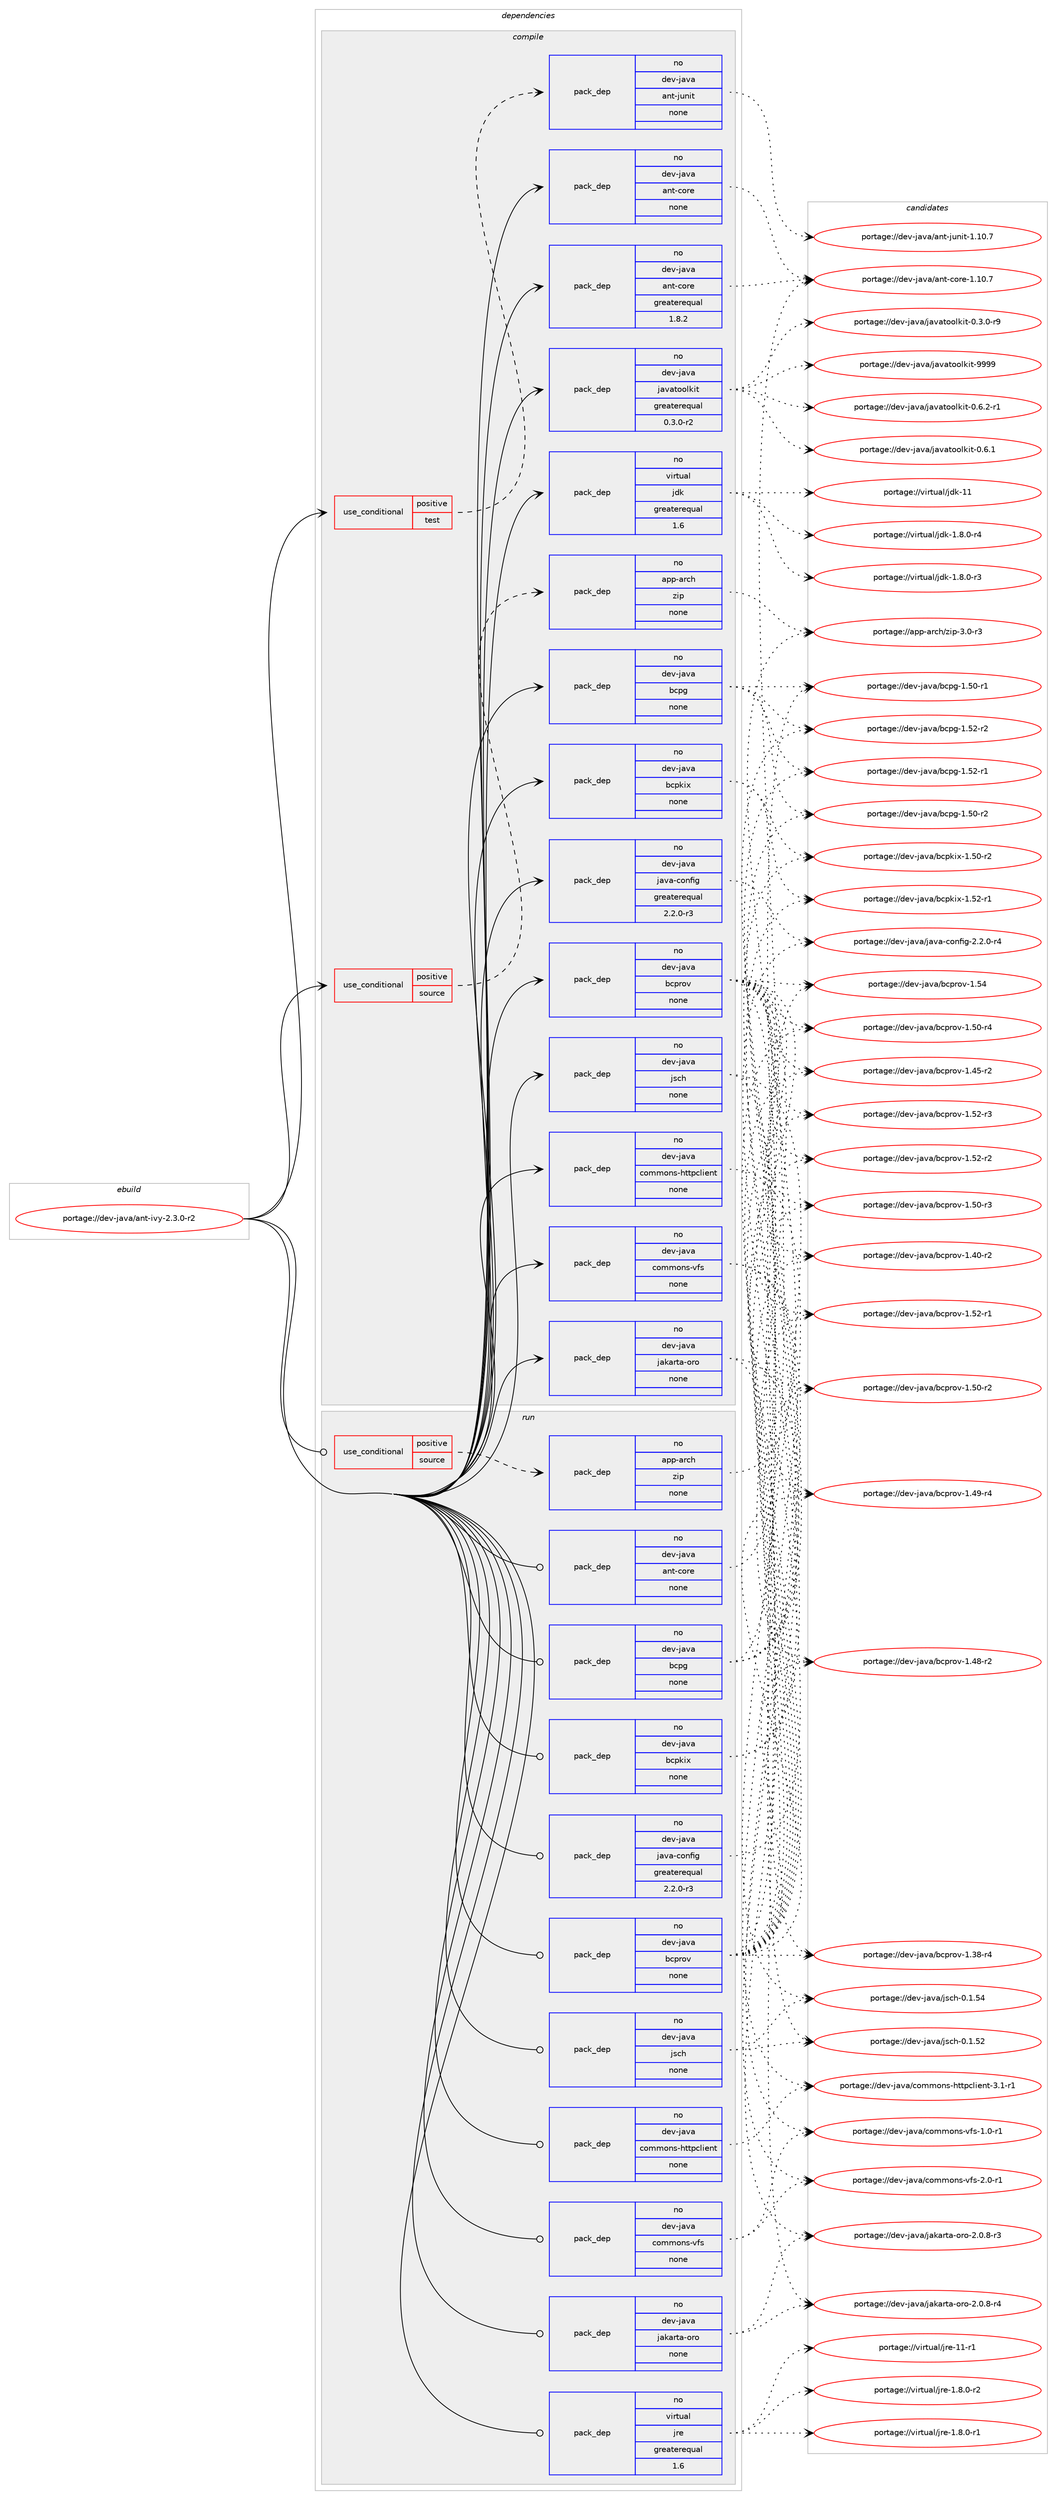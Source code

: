 digraph prolog {

# *************
# Graph options
# *************

newrank=true;
concentrate=true;
compound=true;
graph [rankdir=LR,fontname=Helvetica,fontsize=10,ranksep=1.5];#, ranksep=2.5, nodesep=0.2];
edge  [arrowhead=vee];
node  [fontname=Helvetica,fontsize=10];

# **********
# The ebuild
# **********

subgraph cluster_leftcol {
color=gray;
label=<<i>ebuild</i>>;
id [label="portage://dev-java/ant-ivy-2.3.0-r2", color=red, width=4, href="../dev-java/ant-ivy-2.3.0-r2.svg"];
}

# ****************
# The dependencies
# ****************

subgraph cluster_midcol {
color=gray;
label=<<i>dependencies</i>>;
subgraph cluster_compile {
fillcolor="#eeeeee";
style=filled;
label=<<i>compile</i>>;
subgraph cond130645 {
dependency534198 [label=<<TABLE BORDER="0" CELLBORDER="1" CELLSPACING="0" CELLPADDING="4"><TR><TD ROWSPAN="3" CELLPADDING="10">use_conditional</TD></TR><TR><TD>positive</TD></TR><TR><TD>source</TD></TR></TABLE>>, shape=none, color=red];
subgraph pack397932 {
dependency534199 [label=<<TABLE BORDER="0" CELLBORDER="1" CELLSPACING="0" CELLPADDING="4" WIDTH="220"><TR><TD ROWSPAN="6" CELLPADDING="30">pack_dep</TD></TR><TR><TD WIDTH="110">no</TD></TR><TR><TD>app-arch</TD></TR><TR><TD>zip</TD></TR><TR><TD>none</TD></TR><TR><TD></TD></TR></TABLE>>, shape=none, color=blue];
}
dependency534198:e -> dependency534199:w [weight=20,style="dashed",arrowhead="vee"];
}
id:e -> dependency534198:w [weight=20,style="solid",arrowhead="vee"];
subgraph cond130646 {
dependency534200 [label=<<TABLE BORDER="0" CELLBORDER="1" CELLSPACING="0" CELLPADDING="4"><TR><TD ROWSPAN="3" CELLPADDING="10">use_conditional</TD></TR><TR><TD>positive</TD></TR><TR><TD>test</TD></TR></TABLE>>, shape=none, color=red];
subgraph pack397933 {
dependency534201 [label=<<TABLE BORDER="0" CELLBORDER="1" CELLSPACING="0" CELLPADDING="4" WIDTH="220"><TR><TD ROWSPAN="6" CELLPADDING="30">pack_dep</TD></TR><TR><TD WIDTH="110">no</TD></TR><TR><TD>dev-java</TD></TR><TR><TD>ant-junit</TD></TR><TR><TD>none</TD></TR><TR><TD></TD></TR></TABLE>>, shape=none, color=blue];
}
dependency534200:e -> dependency534201:w [weight=20,style="dashed",arrowhead="vee"];
}
id:e -> dependency534200:w [weight=20,style="solid",arrowhead="vee"];
subgraph pack397934 {
dependency534202 [label=<<TABLE BORDER="0" CELLBORDER="1" CELLSPACING="0" CELLPADDING="4" WIDTH="220"><TR><TD ROWSPAN="6" CELLPADDING="30">pack_dep</TD></TR><TR><TD WIDTH="110">no</TD></TR><TR><TD>dev-java</TD></TR><TR><TD>ant-core</TD></TR><TR><TD>greaterequal</TD></TR><TR><TD>1.8.2</TD></TR></TABLE>>, shape=none, color=blue];
}
id:e -> dependency534202:w [weight=20,style="solid",arrowhead="vee"];
subgraph pack397935 {
dependency534203 [label=<<TABLE BORDER="0" CELLBORDER="1" CELLSPACING="0" CELLPADDING="4" WIDTH="220"><TR><TD ROWSPAN="6" CELLPADDING="30">pack_dep</TD></TR><TR><TD WIDTH="110">no</TD></TR><TR><TD>dev-java</TD></TR><TR><TD>ant-core</TD></TR><TR><TD>none</TD></TR><TR><TD></TD></TR></TABLE>>, shape=none, color=blue];
}
id:e -> dependency534203:w [weight=20,style="solid",arrowhead="vee"];
subgraph pack397936 {
dependency534204 [label=<<TABLE BORDER="0" CELLBORDER="1" CELLSPACING="0" CELLPADDING="4" WIDTH="220"><TR><TD ROWSPAN="6" CELLPADDING="30">pack_dep</TD></TR><TR><TD WIDTH="110">no</TD></TR><TR><TD>dev-java</TD></TR><TR><TD>bcpg</TD></TR><TR><TD>none</TD></TR><TR><TD></TD></TR></TABLE>>, shape=none, color=blue];
}
id:e -> dependency534204:w [weight=20,style="solid",arrowhead="vee"];
subgraph pack397937 {
dependency534205 [label=<<TABLE BORDER="0" CELLBORDER="1" CELLSPACING="0" CELLPADDING="4" WIDTH="220"><TR><TD ROWSPAN="6" CELLPADDING="30">pack_dep</TD></TR><TR><TD WIDTH="110">no</TD></TR><TR><TD>dev-java</TD></TR><TR><TD>bcpkix</TD></TR><TR><TD>none</TD></TR><TR><TD></TD></TR></TABLE>>, shape=none, color=blue];
}
id:e -> dependency534205:w [weight=20,style="solid",arrowhead="vee"];
subgraph pack397938 {
dependency534206 [label=<<TABLE BORDER="0" CELLBORDER="1" CELLSPACING="0" CELLPADDING="4" WIDTH="220"><TR><TD ROWSPAN="6" CELLPADDING="30">pack_dep</TD></TR><TR><TD WIDTH="110">no</TD></TR><TR><TD>dev-java</TD></TR><TR><TD>bcprov</TD></TR><TR><TD>none</TD></TR><TR><TD></TD></TR></TABLE>>, shape=none, color=blue];
}
id:e -> dependency534206:w [weight=20,style="solid",arrowhead="vee"];
subgraph pack397939 {
dependency534207 [label=<<TABLE BORDER="0" CELLBORDER="1" CELLSPACING="0" CELLPADDING="4" WIDTH="220"><TR><TD ROWSPAN="6" CELLPADDING="30">pack_dep</TD></TR><TR><TD WIDTH="110">no</TD></TR><TR><TD>dev-java</TD></TR><TR><TD>commons-httpclient</TD></TR><TR><TD>none</TD></TR><TR><TD></TD></TR></TABLE>>, shape=none, color=blue];
}
id:e -> dependency534207:w [weight=20,style="solid",arrowhead="vee"];
subgraph pack397940 {
dependency534208 [label=<<TABLE BORDER="0" CELLBORDER="1" CELLSPACING="0" CELLPADDING="4" WIDTH="220"><TR><TD ROWSPAN="6" CELLPADDING="30">pack_dep</TD></TR><TR><TD WIDTH="110">no</TD></TR><TR><TD>dev-java</TD></TR><TR><TD>commons-vfs</TD></TR><TR><TD>none</TD></TR><TR><TD></TD></TR></TABLE>>, shape=none, color=blue];
}
id:e -> dependency534208:w [weight=20,style="solid",arrowhead="vee"];
subgraph pack397941 {
dependency534209 [label=<<TABLE BORDER="0" CELLBORDER="1" CELLSPACING="0" CELLPADDING="4" WIDTH="220"><TR><TD ROWSPAN="6" CELLPADDING="30">pack_dep</TD></TR><TR><TD WIDTH="110">no</TD></TR><TR><TD>dev-java</TD></TR><TR><TD>jakarta-oro</TD></TR><TR><TD>none</TD></TR><TR><TD></TD></TR></TABLE>>, shape=none, color=blue];
}
id:e -> dependency534209:w [weight=20,style="solid",arrowhead="vee"];
subgraph pack397942 {
dependency534210 [label=<<TABLE BORDER="0" CELLBORDER="1" CELLSPACING="0" CELLPADDING="4" WIDTH="220"><TR><TD ROWSPAN="6" CELLPADDING="30">pack_dep</TD></TR><TR><TD WIDTH="110">no</TD></TR><TR><TD>dev-java</TD></TR><TR><TD>java-config</TD></TR><TR><TD>greaterequal</TD></TR><TR><TD>2.2.0-r3</TD></TR></TABLE>>, shape=none, color=blue];
}
id:e -> dependency534210:w [weight=20,style="solid",arrowhead="vee"];
subgraph pack397943 {
dependency534211 [label=<<TABLE BORDER="0" CELLBORDER="1" CELLSPACING="0" CELLPADDING="4" WIDTH="220"><TR><TD ROWSPAN="6" CELLPADDING="30">pack_dep</TD></TR><TR><TD WIDTH="110">no</TD></TR><TR><TD>dev-java</TD></TR><TR><TD>javatoolkit</TD></TR><TR><TD>greaterequal</TD></TR><TR><TD>0.3.0-r2</TD></TR></TABLE>>, shape=none, color=blue];
}
id:e -> dependency534211:w [weight=20,style="solid",arrowhead="vee"];
subgraph pack397944 {
dependency534212 [label=<<TABLE BORDER="0" CELLBORDER="1" CELLSPACING="0" CELLPADDING="4" WIDTH="220"><TR><TD ROWSPAN="6" CELLPADDING="30">pack_dep</TD></TR><TR><TD WIDTH="110">no</TD></TR><TR><TD>dev-java</TD></TR><TR><TD>jsch</TD></TR><TR><TD>none</TD></TR><TR><TD></TD></TR></TABLE>>, shape=none, color=blue];
}
id:e -> dependency534212:w [weight=20,style="solid",arrowhead="vee"];
subgraph pack397945 {
dependency534213 [label=<<TABLE BORDER="0" CELLBORDER="1" CELLSPACING="0" CELLPADDING="4" WIDTH="220"><TR><TD ROWSPAN="6" CELLPADDING="30">pack_dep</TD></TR><TR><TD WIDTH="110">no</TD></TR><TR><TD>virtual</TD></TR><TR><TD>jdk</TD></TR><TR><TD>greaterequal</TD></TR><TR><TD>1.6</TD></TR></TABLE>>, shape=none, color=blue];
}
id:e -> dependency534213:w [weight=20,style="solid",arrowhead="vee"];
}
subgraph cluster_compileandrun {
fillcolor="#eeeeee";
style=filled;
label=<<i>compile and run</i>>;
}
subgraph cluster_run {
fillcolor="#eeeeee";
style=filled;
label=<<i>run</i>>;
subgraph cond130647 {
dependency534214 [label=<<TABLE BORDER="0" CELLBORDER="1" CELLSPACING="0" CELLPADDING="4"><TR><TD ROWSPAN="3" CELLPADDING="10">use_conditional</TD></TR><TR><TD>positive</TD></TR><TR><TD>source</TD></TR></TABLE>>, shape=none, color=red];
subgraph pack397946 {
dependency534215 [label=<<TABLE BORDER="0" CELLBORDER="1" CELLSPACING="0" CELLPADDING="4" WIDTH="220"><TR><TD ROWSPAN="6" CELLPADDING="30">pack_dep</TD></TR><TR><TD WIDTH="110">no</TD></TR><TR><TD>app-arch</TD></TR><TR><TD>zip</TD></TR><TR><TD>none</TD></TR><TR><TD></TD></TR></TABLE>>, shape=none, color=blue];
}
dependency534214:e -> dependency534215:w [weight=20,style="dashed",arrowhead="vee"];
}
id:e -> dependency534214:w [weight=20,style="solid",arrowhead="odot"];
subgraph pack397947 {
dependency534216 [label=<<TABLE BORDER="0" CELLBORDER="1" CELLSPACING="0" CELLPADDING="4" WIDTH="220"><TR><TD ROWSPAN="6" CELLPADDING="30">pack_dep</TD></TR><TR><TD WIDTH="110">no</TD></TR><TR><TD>dev-java</TD></TR><TR><TD>ant-core</TD></TR><TR><TD>none</TD></TR><TR><TD></TD></TR></TABLE>>, shape=none, color=blue];
}
id:e -> dependency534216:w [weight=20,style="solid",arrowhead="odot"];
subgraph pack397948 {
dependency534217 [label=<<TABLE BORDER="0" CELLBORDER="1" CELLSPACING="0" CELLPADDING="4" WIDTH="220"><TR><TD ROWSPAN="6" CELLPADDING="30">pack_dep</TD></TR><TR><TD WIDTH="110">no</TD></TR><TR><TD>dev-java</TD></TR><TR><TD>bcpg</TD></TR><TR><TD>none</TD></TR><TR><TD></TD></TR></TABLE>>, shape=none, color=blue];
}
id:e -> dependency534217:w [weight=20,style="solid",arrowhead="odot"];
subgraph pack397949 {
dependency534218 [label=<<TABLE BORDER="0" CELLBORDER="1" CELLSPACING="0" CELLPADDING="4" WIDTH="220"><TR><TD ROWSPAN="6" CELLPADDING="30">pack_dep</TD></TR><TR><TD WIDTH="110">no</TD></TR><TR><TD>dev-java</TD></TR><TR><TD>bcpkix</TD></TR><TR><TD>none</TD></TR><TR><TD></TD></TR></TABLE>>, shape=none, color=blue];
}
id:e -> dependency534218:w [weight=20,style="solid",arrowhead="odot"];
subgraph pack397950 {
dependency534219 [label=<<TABLE BORDER="0" CELLBORDER="1" CELLSPACING="0" CELLPADDING="4" WIDTH="220"><TR><TD ROWSPAN="6" CELLPADDING="30">pack_dep</TD></TR><TR><TD WIDTH="110">no</TD></TR><TR><TD>dev-java</TD></TR><TR><TD>bcprov</TD></TR><TR><TD>none</TD></TR><TR><TD></TD></TR></TABLE>>, shape=none, color=blue];
}
id:e -> dependency534219:w [weight=20,style="solid",arrowhead="odot"];
subgraph pack397951 {
dependency534220 [label=<<TABLE BORDER="0" CELLBORDER="1" CELLSPACING="0" CELLPADDING="4" WIDTH="220"><TR><TD ROWSPAN="6" CELLPADDING="30">pack_dep</TD></TR><TR><TD WIDTH="110">no</TD></TR><TR><TD>dev-java</TD></TR><TR><TD>commons-httpclient</TD></TR><TR><TD>none</TD></TR><TR><TD></TD></TR></TABLE>>, shape=none, color=blue];
}
id:e -> dependency534220:w [weight=20,style="solid",arrowhead="odot"];
subgraph pack397952 {
dependency534221 [label=<<TABLE BORDER="0" CELLBORDER="1" CELLSPACING="0" CELLPADDING="4" WIDTH="220"><TR><TD ROWSPAN="6" CELLPADDING="30">pack_dep</TD></TR><TR><TD WIDTH="110">no</TD></TR><TR><TD>dev-java</TD></TR><TR><TD>commons-vfs</TD></TR><TR><TD>none</TD></TR><TR><TD></TD></TR></TABLE>>, shape=none, color=blue];
}
id:e -> dependency534221:w [weight=20,style="solid",arrowhead="odot"];
subgraph pack397953 {
dependency534222 [label=<<TABLE BORDER="0" CELLBORDER="1" CELLSPACING="0" CELLPADDING="4" WIDTH="220"><TR><TD ROWSPAN="6" CELLPADDING="30">pack_dep</TD></TR><TR><TD WIDTH="110">no</TD></TR><TR><TD>dev-java</TD></TR><TR><TD>jakarta-oro</TD></TR><TR><TD>none</TD></TR><TR><TD></TD></TR></TABLE>>, shape=none, color=blue];
}
id:e -> dependency534222:w [weight=20,style="solid",arrowhead="odot"];
subgraph pack397954 {
dependency534223 [label=<<TABLE BORDER="0" CELLBORDER="1" CELLSPACING="0" CELLPADDING="4" WIDTH="220"><TR><TD ROWSPAN="6" CELLPADDING="30">pack_dep</TD></TR><TR><TD WIDTH="110">no</TD></TR><TR><TD>dev-java</TD></TR><TR><TD>java-config</TD></TR><TR><TD>greaterequal</TD></TR><TR><TD>2.2.0-r3</TD></TR></TABLE>>, shape=none, color=blue];
}
id:e -> dependency534223:w [weight=20,style="solid",arrowhead="odot"];
subgraph pack397955 {
dependency534224 [label=<<TABLE BORDER="0" CELLBORDER="1" CELLSPACING="0" CELLPADDING="4" WIDTH="220"><TR><TD ROWSPAN="6" CELLPADDING="30">pack_dep</TD></TR><TR><TD WIDTH="110">no</TD></TR><TR><TD>dev-java</TD></TR><TR><TD>jsch</TD></TR><TR><TD>none</TD></TR><TR><TD></TD></TR></TABLE>>, shape=none, color=blue];
}
id:e -> dependency534224:w [weight=20,style="solid",arrowhead="odot"];
subgraph pack397956 {
dependency534225 [label=<<TABLE BORDER="0" CELLBORDER="1" CELLSPACING="0" CELLPADDING="4" WIDTH="220"><TR><TD ROWSPAN="6" CELLPADDING="30">pack_dep</TD></TR><TR><TD WIDTH="110">no</TD></TR><TR><TD>virtual</TD></TR><TR><TD>jre</TD></TR><TR><TD>greaterequal</TD></TR><TR><TD>1.6</TD></TR></TABLE>>, shape=none, color=blue];
}
id:e -> dependency534225:w [weight=20,style="solid",arrowhead="odot"];
}
}

# **************
# The candidates
# **************

subgraph cluster_choices {
rank=same;
color=gray;
label=<<i>candidates</i>>;

subgraph choice397932 {
color=black;
nodesep=1;
choice9711211245971149910447122105112455146484511451 [label="portage://app-arch/zip-3.0-r3", color=red, width=4,href="../app-arch/zip-3.0-r3.svg"];
dependency534199:e -> choice9711211245971149910447122105112455146484511451:w [style=dotted,weight="100"];
}
subgraph choice397933 {
color=black;
nodesep=1;
choice10010111845106971189747971101164510611711010511645494649484655 [label="portage://dev-java/ant-junit-1.10.7", color=red, width=4,href="../dev-java/ant-junit-1.10.7.svg"];
dependency534201:e -> choice10010111845106971189747971101164510611711010511645494649484655:w [style=dotted,weight="100"];
}
subgraph choice397934 {
color=black;
nodesep=1;
choice1001011184510697118974797110116459911111410145494649484655 [label="portage://dev-java/ant-core-1.10.7", color=red, width=4,href="../dev-java/ant-core-1.10.7.svg"];
dependency534202:e -> choice1001011184510697118974797110116459911111410145494649484655:w [style=dotted,weight="100"];
}
subgraph choice397935 {
color=black;
nodesep=1;
choice1001011184510697118974797110116459911111410145494649484655 [label="portage://dev-java/ant-core-1.10.7", color=red, width=4,href="../dev-java/ant-core-1.10.7.svg"];
dependency534203:e -> choice1001011184510697118974797110116459911111410145494649484655:w [style=dotted,weight="100"];
}
subgraph choice397936 {
color=black;
nodesep=1;
choice10010111845106971189747989911210345494653504511450 [label="portage://dev-java/bcpg-1.52-r2", color=red, width=4,href="../dev-java/bcpg-1.52-r2.svg"];
choice10010111845106971189747989911210345494653504511449 [label="portage://dev-java/bcpg-1.52-r1", color=red, width=4,href="../dev-java/bcpg-1.52-r1.svg"];
choice10010111845106971189747989911210345494653484511450 [label="portage://dev-java/bcpg-1.50-r2", color=red, width=4,href="../dev-java/bcpg-1.50-r2.svg"];
choice10010111845106971189747989911210345494653484511449 [label="portage://dev-java/bcpg-1.50-r1", color=red, width=4,href="../dev-java/bcpg-1.50-r1.svg"];
dependency534204:e -> choice10010111845106971189747989911210345494653504511450:w [style=dotted,weight="100"];
dependency534204:e -> choice10010111845106971189747989911210345494653504511449:w [style=dotted,weight="100"];
dependency534204:e -> choice10010111845106971189747989911210345494653484511450:w [style=dotted,weight="100"];
dependency534204:e -> choice10010111845106971189747989911210345494653484511449:w [style=dotted,weight="100"];
}
subgraph choice397937 {
color=black;
nodesep=1;
choice10010111845106971189747989911210710512045494653504511449 [label="portage://dev-java/bcpkix-1.52-r1", color=red, width=4,href="../dev-java/bcpkix-1.52-r1.svg"];
choice10010111845106971189747989911210710512045494653484511450 [label="portage://dev-java/bcpkix-1.50-r2", color=red, width=4,href="../dev-java/bcpkix-1.50-r2.svg"];
dependency534205:e -> choice10010111845106971189747989911210710512045494653504511449:w [style=dotted,weight="100"];
dependency534205:e -> choice10010111845106971189747989911210710512045494653484511450:w [style=dotted,weight="100"];
}
subgraph choice397938 {
color=black;
nodesep=1;
choice1001011184510697118974798991121141111184549465352 [label="portage://dev-java/bcprov-1.54", color=red, width=4,href="../dev-java/bcprov-1.54.svg"];
choice10010111845106971189747989911211411111845494653504511451 [label="portage://dev-java/bcprov-1.52-r3", color=red, width=4,href="../dev-java/bcprov-1.52-r3.svg"];
choice10010111845106971189747989911211411111845494653504511450 [label="portage://dev-java/bcprov-1.52-r2", color=red, width=4,href="../dev-java/bcprov-1.52-r2.svg"];
choice10010111845106971189747989911211411111845494653504511449 [label="portage://dev-java/bcprov-1.52-r1", color=red, width=4,href="../dev-java/bcprov-1.52-r1.svg"];
choice10010111845106971189747989911211411111845494653484511452 [label="portage://dev-java/bcprov-1.50-r4", color=red, width=4,href="../dev-java/bcprov-1.50-r4.svg"];
choice10010111845106971189747989911211411111845494653484511451 [label="portage://dev-java/bcprov-1.50-r3", color=red, width=4,href="../dev-java/bcprov-1.50-r3.svg"];
choice10010111845106971189747989911211411111845494653484511450 [label="portage://dev-java/bcprov-1.50-r2", color=red, width=4,href="../dev-java/bcprov-1.50-r2.svg"];
choice10010111845106971189747989911211411111845494652574511452 [label="portage://dev-java/bcprov-1.49-r4", color=red, width=4,href="../dev-java/bcprov-1.49-r4.svg"];
choice10010111845106971189747989911211411111845494652564511450 [label="portage://dev-java/bcprov-1.48-r2", color=red, width=4,href="../dev-java/bcprov-1.48-r2.svg"];
choice10010111845106971189747989911211411111845494652534511450 [label="portage://dev-java/bcprov-1.45-r2", color=red, width=4,href="../dev-java/bcprov-1.45-r2.svg"];
choice10010111845106971189747989911211411111845494652484511450 [label="portage://dev-java/bcprov-1.40-r2", color=red, width=4,href="../dev-java/bcprov-1.40-r2.svg"];
choice10010111845106971189747989911211411111845494651564511452 [label="portage://dev-java/bcprov-1.38-r4", color=red, width=4,href="../dev-java/bcprov-1.38-r4.svg"];
dependency534206:e -> choice1001011184510697118974798991121141111184549465352:w [style=dotted,weight="100"];
dependency534206:e -> choice10010111845106971189747989911211411111845494653504511451:w [style=dotted,weight="100"];
dependency534206:e -> choice10010111845106971189747989911211411111845494653504511450:w [style=dotted,weight="100"];
dependency534206:e -> choice10010111845106971189747989911211411111845494653504511449:w [style=dotted,weight="100"];
dependency534206:e -> choice10010111845106971189747989911211411111845494653484511452:w [style=dotted,weight="100"];
dependency534206:e -> choice10010111845106971189747989911211411111845494653484511451:w [style=dotted,weight="100"];
dependency534206:e -> choice10010111845106971189747989911211411111845494653484511450:w [style=dotted,weight="100"];
dependency534206:e -> choice10010111845106971189747989911211411111845494652574511452:w [style=dotted,weight="100"];
dependency534206:e -> choice10010111845106971189747989911211411111845494652564511450:w [style=dotted,weight="100"];
dependency534206:e -> choice10010111845106971189747989911211411111845494652534511450:w [style=dotted,weight="100"];
dependency534206:e -> choice10010111845106971189747989911211411111845494652484511450:w [style=dotted,weight="100"];
dependency534206:e -> choice10010111845106971189747989911211411111845494651564511452:w [style=dotted,weight="100"];
}
subgraph choice397939 {
color=black;
nodesep=1;
choice10010111845106971189747991111091091111101154510411611611299108105101110116455146494511449 [label="portage://dev-java/commons-httpclient-3.1-r1", color=red, width=4,href="../dev-java/commons-httpclient-3.1-r1.svg"];
dependency534207:e -> choice10010111845106971189747991111091091111101154510411611611299108105101110116455146494511449:w [style=dotted,weight="100"];
}
subgraph choice397940 {
color=black;
nodesep=1;
choice100101118451069711897479911110910911111011545118102115455046484511449 [label="portage://dev-java/commons-vfs-2.0-r1", color=red, width=4,href="../dev-java/commons-vfs-2.0-r1.svg"];
choice100101118451069711897479911110910911111011545118102115454946484511449 [label="portage://dev-java/commons-vfs-1.0-r1", color=red, width=4,href="../dev-java/commons-vfs-1.0-r1.svg"];
dependency534208:e -> choice100101118451069711897479911110910911111011545118102115455046484511449:w [style=dotted,weight="100"];
dependency534208:e -> choice100101118451069711897479911110910911111011545118102115454946484511449:w [style=dotted,weight="100"];
}
subgraph choice397941 {
color=black;
nodesep=1;
choice10010111845106971189747106971079711411697451111141114550464846564511452 [label="portage://dev-java/jakarta-oro-2.0.8-r4", color=red, width=4,href="../dev-java/jakarta-oro-2.0.8-r4.svg"];
choice10010111845106971189747106971079711411697451111141114550464846564511451 [label="portage://dev-java/jakarta-oro-2.0.8-r3", color=red, width=4,href="../dev-java/jakarta-oro-2.0.8-r3.svg"];
dependency534209:e -> choice10010111845106971189747106971079711411697451111141114550464846564511452:w [style=dotted,weight="100"];
dependency534209:e -> choice10010111845106971189747106971079711411697451111141114550464846564511451:w [style=dotted,weight="100"];
}
subgraph choice397942 {
color=black;
nodesep=1;
choice10010111845106971189747106971189745991111101021051034550465046484511452 [label="portage://dev-java/java-config-2.2.0-r4", color=red, width=4,href="../dev-java/java-config-2.2.0-r4.svg"];
dependency534210:e -> choice10010111845106971189747106971189745991111101021051034550465046484511452:w [style=dotted,weight="100"];
}
subgraph choice397943 {
color=black;
nodesep=1;
choice1001011184510697118974710697118971161111111081071051164557575757 [label="portage://dev-java/javatoolkit-9999", color=red, width=4,href="../dev-java/javatoolkit-9999.svg"];
choice1001011184510697118974710697118971161111111081071051164548465446504511449 [label="portage://dev-java/javatoolkit-0.6.2-r1", color=red, width=4,href="../dev-java/javatoolkit-0.6.2-r1.svg"];
choice100101118451069711897471069711897116111111108107105116454846544649 [label="portage://dev-java/javatoolkit-0.6.1", color=red, width=4,href="../dev-java/javatoolkit-0.6.1.svg"];
choice1001011184510697118974710697118971161111111081071051164548465146484511457 [label="portage://dev-java/javatoolkit-0.3.0-r9", color=red, width=4,href="../dev-java/javatoolkit-0.3.0-r9.svg"];
dependency534211:e -> choice1001011184510697118974710697118971161111111081071051164557575757:w [style=dotted,weight="100"];
dependency534211:e -> choice1001011184510697118974710697118971161111111081071051164548465446504511449:w [style=dotted,weight="100"];
dependency534211:e -> choice100101118451069711897471069711897116111111108107105116454846544649:w [style=dotted,weight="100"];
dependency534211:e -> choice1001011184510697118974710697118971161111111081071051164548465146484511457:w [style=dotted,weight="100"];
}
subgraph choice397944 {
color=black;
nodesep=1;
choice100101118451069711897471061159910445484649465352 [label="portage://dev-java/jsch-0.1.54", color=red, width=4,href="../dev-java/jsch-0.1.54.svg"];
choice100101118451069711897471061159910445484649465350 [label="portage://dev-java/jsch-0.1.52", color=red, width=4,href="../dev-java/jsch-0.1.52.svg"];
dependency534212:e -> choice100101118451069711897471061159910445484649465352:w [style=dotted,weight="100"];
dependency534212:e -> choice100101118451069711897471061159910445484649465350:w [style=dotted,weight="100"];
}
subgraph choice397945 {
color=black;
nodesep=1;
choice1181051141161179710847106100107454949 [label="portage://virtual/jdk-11", color=red, width=4,href="../virtual/jdk-11.svg"];
choice11810511411611797108471061001074549465646484511452 [label="portage://virtual/jdk-1.8.0-r4", color=red, width=4,href="../virtual/jdk-1.8.0-r4.svg"];
choice11810511411611797108471061001074549465646484511451 [label="portage://virtual/jdk-1.8.0-r3", color=red, width=4,href="../virtual/jdk-1.8.0-r3.svg"];
dependency534213:e -> choice1181051141161179710847106100107454949:w [style=dotted,weight="100"];
dependency534213:e -> choice11810511411611797108471061001074549465646484511452:w [style=dotted,weight="100"];
dependency534213:e -> choice11810511411611797108471061001074549465646484511451:w [style=dotted,weight="100"];
}
subgraph choice397946 {
color=black;
nodesep=1;
choice9711211245971149910447122105112455146484511451 [label="portage://app-arch/zip-3.0-r3", color=red, width=4,href="../app-arch/zip-3.0-r3.svg"];
dependency534215:e -> choice9711211245971149910447122105112455146484511451:w [style=dotted,weight="100"];
}
subgraph choice397947 {
color=black;
nodesep=1;
choice1001011184510697118974797110116459911111410145494649484655 [label="portage://dev-java/ant-core-1.10.7", color=red, width=4,href="../dev-java/ant-core-1.10.7.svg"];
dependency534216:e -> choice1001011184510697118974797110116459911111410145494649484655:w [style=dotted,weight="100"];
}
subgraph choice397948 {
color=black;
nodesep=1;
choice10010111845106971189747989911210345494653504511450 [label="portage://dev-java/bcpg-1.52-r2", color=red, width=4,href="../dev-java/bcpg-1.52-r2.svg"];
choice10010111845106971189747989911210345494653504511449 [label="portage://dev-java/bcpg-1.52-r1", color=red, width=4,href="../dev-java/bcpg-1.52-r1.svg"];
choice10010111845106971189747989911210345494653484511450 [label="portage://dev-java/bcpg-1.50-r2", color=red, width=4,href="../dev-java/bcpg-1.50-r2.svg"];
choice10010111845106971189747989911210345494653484511449 [label="portage://dev-java/bcpg-1.50-r1", color=red, width=4,href="../dev-java/bcpg-1.50-r1.svg"];
dependency534217:e -> choice10010111845106971189747989911210345494653504511450:w [style=dotted,weight="100"];
dependency534217:e -> choice10010111845106971189747989911210345494653504511449:w [style=dotted,weight="100"];
dependency534217:e -> choice10010111845106971189747989911210345494653484511450:w [style=dotted,weight="100"];
dependency534217:e -> choice10010111845106971189747989911210345494653484511449:w [style=dotted,weight="100"];
}
subgraph choice397949 {
color=black;
nodesep=1;
choice10010111845106971189747989911210710512045494653504511449 [label="portage://dev-java/bcpkix-1.52-r1", color=red, width=4,href="../dev-java/bcpkix-1.52-r1.svg"];
choice10010111845106971189747989911210710512045494653484511450 [label="portage://dev-java/bcpkix-1.50-r2", color=red, width=4,href="../dev-java/bcpkix-1.50-r2.svg"];
dependency534218:e -> choice10010111845106971189747989911210710512045494653504511449:w [style=dotted,weight="100"];
dependency534218:e -> choice10010111845106971189747989911210710512045494653484511450:w [style=dotted,weight="100"];
}
subgraph choice397950 {
color=black;
nodesep=1;
choice1001011184510697118974798991121141111184549465352 [label="portage://dev-java/bcprov-1.54", color=red, width=4,href="../dev-java/bcprov-1.54.svg"];
choice10010111845106971189747989911211411111845494653504511451 [label="portage://dev-java/bcprov-1.52-r3", color=red, width=4,href="../dev-java/bcprov-1.52-r3.svg"];
choice10010111845106971189747989911211411111845494653504511450 [label="portage://dev-java/bcprov-1.52-r2", color=red, width=4,href="../dev-java/bcprov-1.52-r2.svg"];
choice10010111845106971189747989911211411111845494653504511449 [label="portage://dev-java/bcprov-1.52-r1", color=red, width=4,href="../dev-java/bcprov-1.52-r1.svg"];
choice10010111845106971189747989911211411111845494653484511452 [label="portage://dev-java/bcprov-1.50-r4", color=red, width=4,href="../dev-java/bcprov-1.50-r4.svg"];
choice10010111845106971189747989911211411111845494653484511451 [label="portage://dev-java/bcprov-1.50-r3", color=red, width=4,href="../dev-java/bcprov-1.50-r3.svg"];
choice10010111845106971189747989911211411111845494653484511450 [label="portage://dev-java/bcprov-1.50-r2", color=red, width=4,href="../dev-java/bcprov-1.50-r2.svg"];
choice10010111845106971189747989911211411111845494652574511452 [label="portage://dev-java/bcprov-1.49-r4", color=red, width=4,href="../dev-java/bcprov-1.49-r4.svg"];
choice10010111845106971189747989911211411111845494652564511450 [label="portage://dev-java/bcprov-1.48-r2", color=red, width=4,href="../dev-java/bcprov-1.48-r2.svg"];
choice10010111845106971189747989911211411111845494652534511450 [label="portage://dev-java/bcprov-1.45-r2", color=red, width=4,href="../dev-java/bcprov-1.45-r2.svg"];
choice10010111845106971189747989911211411111845494652484511450 [label="portage://dev-java/bcprov-1.40-r2", color=red, width=4,href="../dev-java/bcprov-1.40-r2.svg"];
choice10010111845106971189747989911211411111845494651564511452 [label="portage://dev-java/bcprov-1.38-r4", color=red, width=4,href="../dev-java/bcprov-1.38-r4.svg"];
dependency534219:e -> choice1001011184510697118974798991121141111184549465352:w [style=dotted,weight="100"];
dependency534219:e -> choice10010111845106971189747989911211411111845494653504511451:w [style=dotted,weight="100"];
dependency534219:e -> choice10010111845106971189747989911211411111845494653504511450:w [style=dotted,weight="100"];
dependency534219:e -> choice10010111845106971189747989911211411111845494653504511449:w [style=dotted,weight="100"];
dependency534219:e -> choice10010111845106971189747989911211411111845494653484511452:w [style=dotted,weight="100"];
dependency534219:e -> choice10010111845106971189747989911211411111845494653484511451:w [style=dotted,weight="100"];
dependency534219:e -> choice10010111845106971189747989911211411111845494653484511450:w [style=dotted,weight="100"];
dependency534219:e -> choice10010111845106971189747989911211411111845494652574511452:w [style=dotted,weight="100"];
dependency534219:e -> choice10010111845106971189747989911211411111845494652564511450:w [style=dotted,weight="100"];
dependency534219:e -> choice10010111845106971189747989911211411111845494652534511450:w [style=dotted,weight="100"];
dependency534219:e -> choice10010111845106971189747989911211411111845494652484511450:w [style=dotted,weight="100"];
dependency534219:e -> choice10010111845106971189747989911211411111845494651564511452:w [style=dotted,weight="100"];
}
subgraph choice397951 {
color=black;
nodesep=1;
choice10010111845106971189747991111091091111101154510411611611299108105101110116455146494511449 [label="portage://dev-java/commons-httpclient-3.1-r1", color=red, width=4,href="../dev-java/commons-httpclient-3.1-r1.svg"];
dependency534220:e -> choice10010111845106971189747991111091091111101154510411611611299108105101110116455146494511449:w [style=dotted,weight="100"];
}
subgraph choice397952 {
color=black;
nodesep=1;
choice100101118451069711897479911110910911111011545118102115455046484511449 [label="portage://dev-java/commons-vfs-2.0-r1", color=red, width=4,href="../dev-java/commons-vfs-2.0-r1.svg"];
choice100101118451069711897479911110910911111011545118102115454946484511449 [label="portage://dev-java/commons-vfs-1.0-r1", color=red, width=4,href="../dev-java/commons-vfs-1.0-r1.svg"];
dependency534221:e -> choice100101118451069711897479911110910911111011545118102115455046484511449:w [style=dotted,weight="100"];
dependency534221:e -> choice100101118451069711897479911110910911111011545118102115454946484511449:w [style=dotted,weight="100"];
}
subgraph choice397953 {
color=black;
nodesep=1;
choice10010111845106971189747106971079711411697451111141114550464846564511452 [label="portage://dev-java/jakarta-oro-2.0.8-r4", color=red, width=4,href="../dev-java/jakarta-oro-2.0.8-r4.svg"];
choice10010111845106971189747106971079711411697451111141114550464846564511451 [label="portage://dev-java/jakarta-oro-2.0.8-r3", color=red, width=4,href="../dev-java/jakarta-oro-2.0.8-r3.svg"];
dependency534222:e -> choice10010111845106971189747106971079711411697451111141114550464846564511452:w [style=dotted,weight="100"];
dependency534222:e -> choice10010111845106971189747106971079711411697451111141114550464846564511451:w [style=dotted,weight="100"];
}
subgraph choice397954 {
color=black;
nodesep=1;
choice10010111845106971189747106971189745991111101021051034550465046484511452 [label="portage://dev-java/java-config-2.2.0-r4", color=red, width=4,href="../dev-java/java-config-2.2.0-r4.svg"];
dependency534223:e -> choice10010111845106971189747106971189745991111101021051034550465046484511452:w [style=dotted,weight="100"];
}
subgraph choice397955 {
color=black;
nodesep=1;
choice100101118451069711897471061159910445484649465352 [label="portage://dev-java/jsch-0.1.54", color=red, width=4,href="../dev-java/jsch-0.1.54.svg"];
choice100101118451069711897471061159910445484649465350 [label="portage://dev-java/jsch-0.1.52", color=red, width=4,href="../dev-java/jsch-0.1.52.svg"];
dependency534224:e -> choice100101118451069711897471061159910445484649465352:w [style=dotted,weight="100"];
dependency534224:e -> choice100101118451069711897471061159910445484649465350:w [style=dotted,weight="100"];
}
subgraph choice397956 {
color=black;
nodesep=1;
choice11810511411611797108471061141014549494511449 [label="portage://virtual/jre-11-r1", color=red, width=4,href="../virtual/jre-11-r1.svg"];
choice11810511411611797108471061141014549465646484511450 [label="portage://virtual/jre-1.8.0-r2", color=red, width=4,href="../virtual/jre-1.8.0-r2.svg"];
choice11810511411611797108471061141014549465646484511449 [label="portage://virtual/jre-1.8.0-r1", color=red, width=4,href="../virtual/jre-1.8.0-r1.svg"];
dependency534225:e -> choice11810511411611797108471061141014549494511449:w [style=dotted,weight="100"];
dependency534225:e -> choice11810511411611797108471061141014549465646484511450:w [style=dotted,weight="100"];
dependency534225:e -> choice11810511411611797108471061141014549465646484511449:w [style=dotted,weight="100"];
}
}

}
